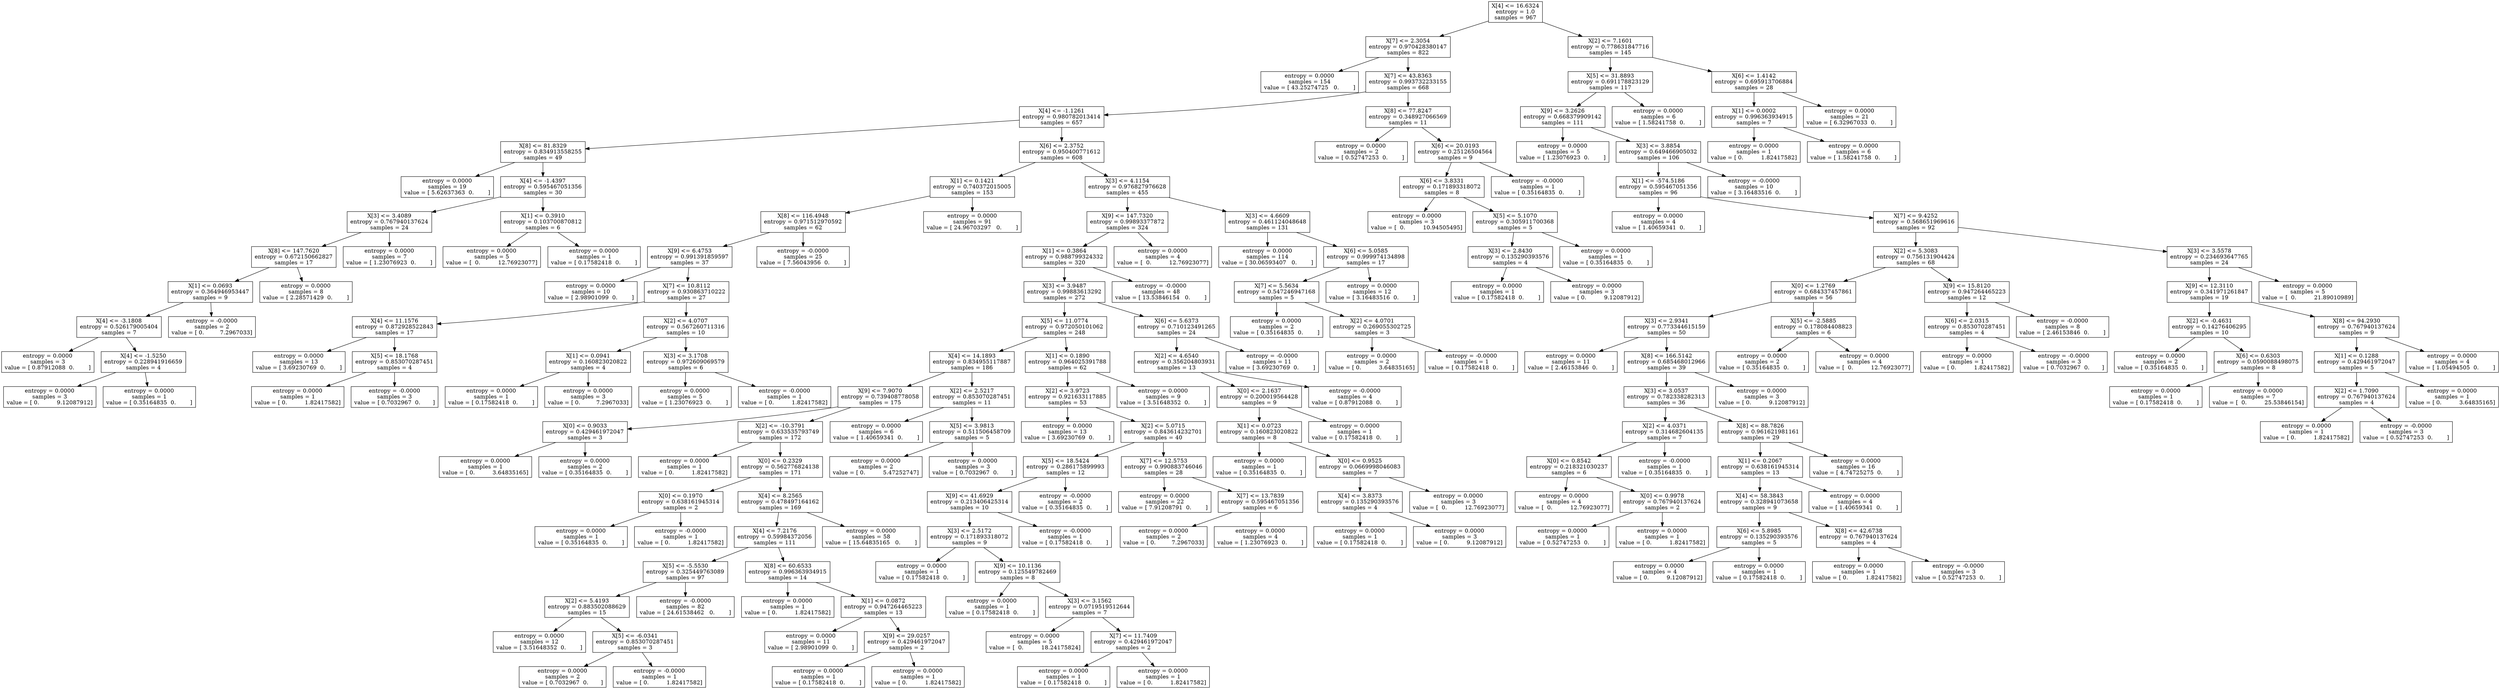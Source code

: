 digraph Tree {
0 [label="X[4] <= 16.6324\nentropy = 1.0\nsamples = 967", shape="box"] ;
1 [label="X[7] <= 2.3054\nentropy = 0.970428380147\nsamples = 822", shape="box"] ;
0 -> 1 ;
2 [label="entropy = 0.0000\nsamples = 154\nvalue = [ 43.25274725   0.        ]", shape="box"] ;
1 -> 2 ;
3 [label="X[7] <= 43.8363\nentropy = 0.993732233155\nsamples = 668", shape="box"] ;
1 -> 3 ;
4 [label="X[4] <= -1.1261\nentropy = 0.980782013414\nsamples = 657", shape="box"] ;
3 -> 4 ;
5 [label="X[8] <= 81.8329\nentropy = 0.834913558255\nsamples = 49", shape="box"] ;
4 -> 5 ;
6 [label="entropy = 0.0000\nsamples = 19\nvalue = [ 5.62637363  0.        ]", shape="box"] ;
5 -> 6 ;
7 [label="X[4] <= -1.4397\nentropy = 0.595467051356\nsamples = 30", shape="box"] ;
5 -> 7 ;
8 [label="X[3] <= 3.4089\nentropy = 0.767940137624\nsamples = 24", shape="box"] ;
7 -> 8 ;
9 [label="X[8] <= 147.7620\nentropy = 0.672150662827\nsamples = 17", shape="box"] ;
8 -> 9 ;
10 [label="X[1] <= 0.0693\nentropy = 0.364946953447\nsamples = 9", shape="box"] ;
9 -> 10 ;
11 [label="X[4] <= -3.1808\nentropy = 0.526179005404\nsamples = 7", shape="box"] ;
10 -> 11 ;
12 [label="entropy = 0.0000\nsamples = 3\nvalue = [ 0.87912088  0.        ]", shape="box"] ;
11 -> 12 ;
13 [label="X[4] <= -1.5250\nentropy = 0.228941916659\nsamples = 4", shape="box"] ;
11 -> 13 ;
14 [label="entropy = 0.0000\nsamples = 3\nvalue = [ 0.          9.12087912]", shape="box"] ;
13 -> 14 ;
15 [label="entropy = 0.0000\nsamples = 1\nvalue = [ 0.35164835  0.        ]", shape="box"] ;
13 -> 15 ;
16 [label="entropy = -0.0000\nsamples = 2\nvalue = [ 0.         7.2967033]", shape="box"] ;
10 -> 16 ;
17 [label="entropy = 0.0000\nsamples = 8\nvalue = [ 2.28571429  0.        ]", shape="box"] ;
9 -> 17 ;
18 [label="entropy = 0.0000\nsamples = 7\nvalue = [ 1.23076923  0.        ]", shape="box"] ;
8 -> 18 ;
19 [label="X[1] <= 0.3910\nentropy = 0.103700870812\nsamples = 6", shape="box"] ;
7 -> 19 ;
20 [label="entropy = 0.0000\nsamples = 5\nvalue = [  0.          12.76923077]", shape="box"] ;
19 -> 20 ;
21 [label="entropy = 0.0000\nsamples = 1\nvalue = [ 0.17582418  0.        ]", shape="box"] ;
19 -> 21 ;
22 [label="X[6] <= 2.3752\nentropy = 0.950400771612\nsamples = 608", shape="box"] ;
4 -> 22 ;
23 [label="X[1] <= 0.1421\nentropy = 0.740372015005\nsamples = 153", shape="box"] ;
22 -> 23 ;
24 [label="X[8] <= 116.4948\nentropy = 0.971512970592\nsamples = 62", shape="box"] ;
23 -> 24 ;
25 [label="X[9] <= 6.4753\nentropy = 0.991391859597\nsamples = 37", shape="box"] ;
24 -> 25 ;
26 [label="entropy = 0.0000\nsamples = 10\nvalue = [ 2.98901099  0.        ]", shape="box"] ;
25 -> 26 ;
27 [label="X[7] <= 10.8112\nentropy = 0.930863710222\nsamples = 27", shape="box"] ;
25 -> 27 ;
28 [label="X[4] <= 11.1576\nentropy = 0.872928522843\nsamples = 17", shape="box"] ;
27 -> 28 ;
29 [label="entropy = 0.0000\nsamples = 13\nvalue = [ 3.69230769  0.        ]", shape="box"] ;
28 -> 29 ;
30 [label="X[5] <= 18.1768\nentropy = 0.853070287451\nsamples = 4", shape="box"] ;
28 -> 30 ;
31 [label="entropy = 0.0000\nsamples = 1\nvalue = [ 0.          1.82417582]", shape="box"] ;
30 -> 31 ;
32 [label="entropy = -0.0000\nsamples = 3\nvalue = [ 0.7032967  0.       ]", shape="box"] ;
30 -> 32 ;
33 [label="X[2] <= 4.0707\nentropy = 0.567260711316\nsamples = 10", shape="box"] ;
27 -> 33 ;
34 [label="X[1] <= 0.0941\nentropy = 0.160823020822\nsamples = 4", shape="box"] ;
33 -> 34 ;
35 [label="entropy = 0.0000\nsamples = 1\nvalue = [ 0.17582418  0.        ]", shape="box"] ;
34 -> 35 ;
36 [label="entropy = 0.0000\nsamples = 3\nvalue = [ 0.         7.2967033]", shape="box"] ;
34 -> 36 ;
37 [label="X[3] <= 3.1708\nentropy = 0.972609069579\nsamples = 6", shape="box"] ;
33 -> 37 ;
38 [label="entropy = 0.0000\nsamples = 5\nvalue = [ 1.23076923  0.        ]", shape="box"] ;
37 -> 38 ;
39 [label="entropy = -0.0000\nsamples = 1\nvalue = [ 0.          1.82417582]", shape="box"] ;
37 -> 39 ;
40 [label="entropy = -0.0000\nsamples = 25\nvalue = [ 7.56043956  0.        ]", shape="box"] ;
24 -> 40 ;
41 [label="entropy = 0.0000\nsamples = 91\nvalue = [ 24.96703297   0.        ]", shape="box"] ;
23 -> 41 ;
42 [label="X[3] <= 4.1154\nentropy = 0.976827976628\nsamples = 455", shape="box"] ;
22 -> 42 ;
43 [label="X[9] <= 147.7320\nentropy = 0.99893377872\nsamples = 324", shape="box"] ;
42 -> 43 ;
44 [label="X[1] <= 0.3864\nentropy = 0.988799324332\nsamples = 320", shape="box"] ;
43 -> 44 ;
45 [label="X[3] <= 3.9487\nentropy = 0.99883613292\nsamples = 272", shape="box"] ;
44 -> 45 ;
46 [label="X[5] <= 11.0774\nentropy = 0.972050101062\nsamples = 248", shape="box"] ;
45 -> 46 ;
47 [label="X[4] <= 14.1893\nentropy = 0.834955117887\nsamples = 186", shape="box"] ;
46 -> 47 ;
48 [label="X[9] <= 7.9070\nentropy = 0.739408778058\nsamples = 175", shape="box"] ;
47 -> 48 ;
49 [label="X[0] <= 0.9033\nentropy = 0.429461972047\nsamples = 3", shape="box"] ;
48 -> 49 ;
50 [label="entropy = 0.0000\nsamples = 1\nvalue = [ 0.          3.64835165]", shape="box"] ;
49 -> 50 ;
51 [label="entropy = 0.0000\nsamples = 2\nvalue = [ 0.35164835  0.        ]", shape="box"] ;
49 -> 51 ;
52 [label="X[2] <= -10.3791\nentropy = 0.633535793749\nsamples = 172", shape="box"] ;
48 -> 52 ;
53 [label="entropy = 0.0000\nsamples = 1\nvalue = [ 0.          1.82417582]", shape="box"] ;
52 -> 53 ;
54 [label="X[0] <= 0.2329\nentropy = 0.562776824138\nsamples = 171", shape="box"] ;
52 -> 54 ;
55 [label="X[0] <= 0.1970\nentropy = 0.638161945314\nsamples = 2", shape="box"] ;
54 -> 55 ;
56 [label="entropy = 0.0000\nsamples = 1\nvalue = [ 0.35164835  0.        ]", shape="box"] ;
55 -> 56 ;
57 [label="entropy = -0.0000\nsamples = 1\nvalue = [ 0.          1.82417582]", shape="box"] ;
55 -> 57 ;
58 [label="X[4] <= 8.2565\nentropy = 0.478497164162\nsamples = 169", shape="box"] ;
54 -> 58 ;
59 [label="X[4] <= 7.2176\nentropy = 0.59984372056\nsamples = 111", shape="box"] ;
58 -> 59 ;
60 [label="X[5] <= -5.5530\nentropy = 0.325449763089\nsamples = 97", shape="box"] ;
59 -> 60 ;
61 [label="X[2] <= 5.4193\nentropy = 0.883502088629\nsamples = 15", shape="box"] ;
60 -> 61 ;
62 [label="entropy = 0.0000\nsamples = 12\nvalue = [ 3.51648352  0.        ]", shape="box"] ;
61 -> 62 ;
63 [label="X[5] <= -6.0341\nentropy = 0.853070287451\nsamples = 3", shape="box"] ;
61 -> 63 ;
64 [label="entropy = 0.0000\nsamples = 2\nvalue = [ 0.7032967  0.       ]", shape="box"] ;
63 -> 64 ;
65 [label="entropy = -0.0000\nsamples = 1\nvalue = [ 0.          1.82417582]", shape="box"] ;
63 -> 65 ;
66 [label="entropy = -0.0000\nsamples = 82\nvalue = [ 24.61538462   0.        ]", shape="box"] ;
60 -> 66 ;
67 [label="X[8] <= 60.6533\nentropy = 0.996363934915\nsamples = 14", shape="box"] ;
59 -> 67 ;
68 [label="entropy = 0.0000\nsamples = 1\nvalue = [ 0.          1.82417582]", shape="box"] ;
67 -> 68 ;
69 [label="X[1] <= 0.0872\nentropy = 0.947264465223\nsamples = 13", shape="box"] ;
67 -> 69 ;
70 [label="entropy = 0.0000\nsamples = 11\nvalue = [ 2.98901099  0.        ]", shape="box"] ;
69 -> 70 ;
71 [label="X[9] <= 29.0257\nentropy = 0.429461972047\nsamples = 2", shape="box"] ;
69 -> 71 ;
72 [label="entropy = 0.0000\nsamples = 1\nvalue = [ 0.17582418  0.        ]", shape="box"] ;
71 -> 72 ;
73 [label="entropy = 0.0000\nsamples = 1\nvalue = [ 0.          1.82417582]", shape="box"] ;
71 -> 73 ;
74 [label="entropy = 0.0000\nsamples = 58\nvalue = [ 15.64835165   0.        ]", shape="box"] ;
58 -> 74 ;
75 [label="X[2] <= 2.5217\nentropy = 0.853070287451\nsamples = 11", shape="box"] ;
47 -> 75 ;
76 [label="entropy = 0.0000\nsamples = 6\nvalue = [ 1.40659341  0.        ]", shape="box"] ;
75 -> 76 ;
77 [label="X[5] <= 3.9813\nentropy = 0.511506458709\nsamples = 5", shape="box"] ;
75 -> 77 ;
78 [label="entropy = 0.0000\nsamples = 2\nvalue = [ 0.          5.47252747]", shape="box"] ;
77 -> 78 ;
79 [label="entropy = 0.0000\nsamples = 3\nvalue = [ 0.7032967  0.       ]", shape="box"] ;
77 -> 79 ;
80 [label="X[1] <= 0.1890\nentropy = 0.964025391788\nsamples = 62", shape="box"] ;
46 -> 80 ;
81 [label="X[2] <= 3.9723\nentropy = 0.921633117885\nsamples = 53", shape="box"] ;
80 -> 81 ;
82 [label="entropy = 0.0000\nsamples = 13\nvalue = [ 3.69230769  0.        ]", shape="box"] ;
81 -> 82 ;
83 [label="X[2] <= 5.0715\nentropy = 0.843614232701\nsamples = 40", shape="box"] ;
81 -> 83 ;
84 [label="X[5] <= 18.5424\nentropy = 0.286175899993\nsamples = 12", shape="box"] ;
83 -> 84 ;
85 [label="X[9] <= 41.6929\nentropy = 0.213406425314\nsamples = 10", shape="box"] ;
84 -> 85 ;
86 [label="X[3] <= 2.5172\nentropy = 0.171893318072\nsamples = 9", shape="box"] ;
85 -> 86 ;
87 [label="entropy = 0.0000\nsamples = 1\nvalue = [ 0.17582418  0.        ]", shape="box"] ;
86 -> 87 ;
88 [label="X[9] <= 10.1136\nentropy = 0.125549782469\nsamples = 8", shape="box"] ;
86 -> 88 ;
89 [label="entropy = 0.0000\nsamples = 1\nvalue = [ 0.17582418  0.        ]", shape="box"] ;
88 -> 89 ;
90 [label="X[3] <= 3.1562\nentropy = 0.0719519512644\nsamples = 7", shape="box"] ;
88 -> 90 ;
91 [label="entropy = 0.0000\nsamples = 5\nvalue = [  0.          18.24175824]", shape="box"] ;
90 -> 91 ;
92 [label="X[7] <= 11.7409\nentropy = 0.429461972047\nsamples = 2", shape="box"] ;
90 -> 92 ;
93 [label="entropy = 0.0000\nsamples = 1\nvalue = [ 0.17582418  0.        ]", shape="box"] ;
92 -> 93 ;
94 [label="entropy = 0.0000\nsamples = 1\nvalue = [ 0.          1.82417582]", shape="box"] ;
92 -> 94 ;
95 [label="entropy = -0.0000\nsamples = 1\nvalue = [ 0.17582418  0.        ]", shape="box"] ;
85 -> 95 ;
96 [label="entropy = -0.0000\nsamples = 2\nvalue = [ 0.35164835  0.        ]", shape="box"] ;
84 -> 96 ;
97 [label="X[7] <= 12.5753\nentropy = 0.990883746046\nsamples = 28", shape="box"] ;
83 -> 97 ;
98 [label="entropy = 0.0000\nsamples = 22\nvalue = [ 7.91208791  0.        ]", shape="box"] ;
97 -> 98 ;
99 [label="X[7] <= 13.7839\nentropy = 0.595467051356\nsamples = 6", shape="box"] ;
97 -> 99 ;
100 [label="entropy = 0.0000\nsamples = 2\nvalue = [ 0.         7.2967033]", shape="box"] ;
99 -> 100 ;
101 [label="entropy = 0.0000\nsamples = 4\nvalue = [ 1.23076923  0.        ]", shape="box"] ;
99 -> 101 ;
102 [label="entropy = 0.0000\nsamples = 9\nvalue = [ 3.51648352  0.        ]", shape="box"] ;
80 -> 102 ;
103 [label="X[6] <= 5.6373\nentropy = 0.710123491265\nsamples = 24", shape="box"] ;
45 -> 103 ;
104 [label="X[2] <= 4.6540\nentropy = 0.356204803931\nsamples = 13", shape="box"] ;
103 -> 104 ;
105 [label="X[0] <= 2.1637\nentropy = 0.200019564428\nsamples = 9", shape="box"] ;
104 -> 105 ;
106 [label="X[1] <= 0.0723\nentropy = 0.160823020822\nsamples = 8", shape="box"] ;
105 -> 106 ;
107 [label="entropy = 0.0000\nsamples = 1\nvalue = [ 0.35164835  0.        ]", shape="box"] ;
106 -> 107 ;
108 [label="X[0] <= 0.9525\nentropy = 0.0669998046083\nsamples = 7", shape="box"] ;
106 -> 108 ;
109 [label="X[4] <= 3.8373\nentropy = 0.135290393576\nsamples = 4", shape="box"] ;
108 -> 109 ;
110 [label="entropy = 0.0000\nsamples = 1\nvalue = [ 0.17582418  0.        ]", shape="box"] ;
109 -> 110 ;
111 [label="entropy = 0.0000\nsamples = 3\nvalue = [ 0.          9.12087912]", shape="box"] ;
109 -> 111 ;
112 [label="entropy = 0.0000\nsamples = 3\nvalue = [  0.          12.76923077]", shape="box"] ;
108 -> 112 ;
113 [label="entropy = 0.0000\nsamples = 1\nvalue = [ 0.17582418  0.        ]", shape="box"] ;
105 -> 113 ;
114 [label="entropy = -0.0000\nsamples = 4\nvalue = [ 0.87912088  0.        ]", shape="box"] ;
104 -> 114 ;
115 [label="entropy = -0.0000\nsamples = 11\nvalue = [ 3.69230769  0.        ]", shape="box"] ;
103 -> 115 ;
116 [label="entropy = -0.0000\nsamples = 48\nvalue = [ 13.53846154   0.        ]", shape="box"] ;
44 -> 116 ;
117 [label="entropy = 0.0000\nsamples = 4\nvalue = [  0.          12.76923077]", shape="box"] ;
43 -> 117 ;
118 [label="X[3] <= 4.6609\nentropy = 0.461124048648\nsamples = 131", shape="box"] ;
42 -> 118 ;
119 [label="entropy = 0.0000\nsamples = 114\nvalue = [ 30.06593407   0.        ]", shape="box"] ;
118 -> 119 ;
120 [label="X[6] <= 5.0585\nentropy = 0.999974134898\nsamples = 17", shape="box"] ;
118 -> 120 ;
121 [label="X[7] <= 5.5634\nentropy = 0.547246947168\nsamples = 5", shape="box"] ;
120 -> 121 ;
122 [label="entropy = 0.0000\nsamples = 2\nvalue = [ 0.35164835  0.        ]", shape="box"] ;
121 -> 122 ;
123 [label="X[2] <= 4.0701\nentropy = 0.269055302725\nsamples = 3", shape="box"] ;
121 -> 123 ;
124 [label="entropy = 0.0000\nsamples = 2\nvalue = [ 0.          3.64835165]", shape="box"] ;
123 -> 124 ;
125 [label="entropy = -0.0000\nsamples = 1\nvalue = [ 0.17582418  0.        ]", shape="box"] ;
123 -> 125 ;
126 [label="entropy = 0.0000\nsamples = 12\nvalue = [ 3.16483516  0.        ]", shape="box"] ;
120 -> 126 ;
127 [label="X[8] <= 77.8247\nentropy = 0.348927066569\nsamples = 11", shape="box"] ;
3 -> 127 ;
128 [label="entropy = 0.0000\nsamples = 2\nvalue = [ 0.52747253  0.        ]", shape="box"] ;
127 -> 128 ;
129 [label="X[6] <= 20.0193\nentropy = 0.25126504564\nsamples = 9", shape="box"] ;
127 -> 129 ;
130 [label="X[6] <= 3.8331\nentropy = 0.171893318072\nsamples = 8", shape="box"] ;
129 -> 130 ;
131 [label="entropy = 0.0000\nsamples = 3\nvalue = [  0.          10.94505495]", shape="box"] ;
130 -> 131 ;
132 [label="X[5] <= 5.1070\nentropy = 0.305911700368\nsamples = 5", shape="box"] ;
130 -> 132 ;
133 [label="X[3] <= 2.8430\nentropy = 0.135290393576\nsamples = 4", shape="box"] ;
132 -> 133 ;
134 [label="entropy = 0.0000\nsamples = 1\nvalue = [ 0.17582418  0.        ]", shape="box"] ;
133 -> 134 ;
135 [label="entropy = 0.0000\nsamples = 3\nvalue = [ 0.          9.12087912]", shape="box"] ;
133 -> 135 ;
136 [label="entropy = 0.0000\nsamples = 1\nvalue = [ 0.35164835  0.        ]", shape="box"] ;
132 -> 136 ;
137 [label="entropy = -0.0000\nsamples = 1\nvalue = [ 0.35164835  0.        ]", shape="box"] ;
129 -> 137 ;
138 [label="X[2] <= 7.1601\nentropy = 0.778631847716\nsamples = 145", shape="box"] ;
0 -> 138 ;
139 [label="X[5] <= 31.8893\nentropy = 0.691178823129\nsamples = 117", shape="box"] ;
138 -> 139 ;
140 [label="X[9] <= 3.2626\nentropy = 0.668379909142\nsamples = 111", shape="box"] ;
139 -> 140 ;
141 [label="entropy = 0.0000\nsamples = 5\nvalue = [ 1.23076923  0.        ]", shape="box"] ;
140 -> 141 ;
142 [label="X[3] <= 3.8854\nentropy = 0.649466905032\nsamples = 106", shape="box"] ;
140 -> 142 ;
143 [label="X[1] <= -574.5186\nentropy = 0.595467051356\nsamples = 96", shape="box"] ;
142 -> 143 ;
144 [label="entropy = 0.0000\nsamples = 4\nvalue = [ 1.40659341  0.        ]", shape="box"] ;
143 -> 144 ;
145 [label="X[7] <= 9.4252\nentropy = 0.568651969616\nsamples = 92", shape="box"] ;
143 -> 145 ;
146 [label="X[2] <= 5.3083\nentropy = 0.756131904424\nsamples = 68", shape="box"] ;
145 -> 146 ;
147 [label="X[0] <= 1.2769\nentropy = 0.684337457861\nsamples = 56", shape="box"] ;
146 -> 147 ;
148 [label="X[3] <= 2.9341\nentropy = 0.773344615159\nsamples = 50", shape="box"] ;
147 -> 148 ;
149 [label="entropy = 0.0000\nsamples = 11\nvalue = [ 2.46153846  0.        ]", shape="box"] ;
148 -> 149 ;
150 [label="X[8] <= 166.5142\nentropy = 0.685468012966\nsamples = 39", shape="box"] ;
148 -> 150 ;
151 [label="X[3] <= 3.0537\nentropy = 0.782338282313\nsamples = 36", shape="box"] ;
150 -> 151 ;
152 [label="X[2] <= 4.0371\nentropy = 0.314682604135\nsamples = 7", shape="box"] ;
151 -> 152 ;
153 [label="X[0] <= 0.8542\nentropy = 0.218321030237\nsamples = 6", shape="box"] ;
152 -> 153 ;
154 [label="entropy = 0.0000\nsamples = 4\nvalue = [  0.          12.76923077]", shape="box"] ;
153 -> 154 ;
155 [label="X[0] <= 0.9978\nentropy = 0.767940137624\nsamples = 2", shape="box"] ;
153 -> 155 ;
156 [label="entropy = 0.0000\nsamples = 1\nvalue = [ 0.52747253  0.        ]", shape="box"] ;
155 -> 156 ;
157 [label="entropy = 0.0000\nsamples = 1\nvalue = [ 0.          1.82417582]", shape="box"] ;
155 -> 157 ;
158 [label="entropy = -0.0000\nsamples = 1\nvalue = [ 0.35164835  0.        ]", shape="box"] ;
152 -> 158 ;
159 [label="X[8] <= 88.7826\nentropy = 0.961621981161\nsamples = 29", shape="box"] ;
151 -> 159 ;
160 [label="X[1] <= 0.2067\nentropy = 0.638161945314\nsamples = 13", shape="box"] ;
159 -> 160 ;
161 [label="X[4] <= 58.3843\nentropy = 0.328941073658\nsamples = 9", shape="box"] ;
160 -> 161 ;
162 [label="X[6] <= 5.8985\nentropy = 0.135290393576\nsamples = 5", shape="box"] ;
161 -> 162 ;
163 [label="entropy = 0.0000\nsamples = 4\nvalue = [ 0.          9.12087912]", shape="box"] ;
162 -> 163 ;
164 [label="entropy = 0.0000\nsamples = 1\nvalue = [ 0.17582418  0.        ]", shape="box"] ;
162 -> 164 ;
165 [label="X[8] <= 42.6738\nentropy = 0.767940137624\nsamples = 4", shape="box"] ;
161 -> 165 ;
166 [label="entropy = 0.0000\nsamples = 1\nvalue = [ 0.          1.82417582]", shape="box"] ;
165 -> 166 ;
167 [label="entropy = -0.0000\nsamples = 3\nvalue = [ 0.52747253  0.        ]", shape="box"] ;
165 -> 167 ;
168 [label="entropy = 0.0000\nsamples = 4\nvalue = [ 1.40659341  0.        ]", shape="box"] ;
160 -> 168 ;
169 [label="entropy = 0.0000\nsamples = 16\nvalue = [ 4.74725275  0.        ]", shape="box"] ;
159 -> 169 ;
170 [label="entropy = 0.0000\nsamples = 3\nvalue = [ 0.          9.12087912]", shape="box"] ;
150 -> 170 ;
171 [label="X[5] <= -2.5885\nentropy = 0.178084408823\nsamples = 6", shape="box"] ;
147 -> 171 ;
172 [label="entropy = 0.0000\nsamples = 2\nvalue = [ 0.35164835  0.        ]", shape="box"] ;
171 -> 172 ;
173 [label="entropy = 0.0000\nsamples = 4\nvalue = [  0.          12.76923077]", shape="box"] ;
171 -> 173 ;
174 [label="X[9] <= 15.8120\nentropy = 0.947264465223\nsamples = 12", shape="box"] ;
146 -> 174 ;
175 [label="X[6] <= 2.0315\nentropy = 0.853070287451\nsamples = 4", shape="box"] ;
174 -> 175 ;
176 [label="entropy = 0.0000\nsamples = 1\nvalue = [ 0.          1.82417582]", shape="box"] ;
175 -> 176 ;
177 [label="entropy = -0.0000\nsamples = 3\nvalue = [ 0.7032967  0.       ]", shape="box"] ;
175 -> 177 ;
178 [label="entropy = -0.0000\nsamples = 8\nvalue = [ 2.46153846  0.        ]", shape="box"] ;
174 -> 178 ;
179 [label="X[3] <= 3.5578\nentropy = 0.234693647765\nsamples = 24", shape="box"] ;
145 -> 179 ;
180 [label="X[9] <= 12.3110\nentropy = 0.341971261847\nsamples = 19", shape="box"] ;
179 -> 180 ;
181 [label="X[2] <= -0.4631\nentropy = 0.14276406295\nsamples = 10", shape="box"] ;
180 -> 181 ;
182 [label="entropy = 0.0000\nsamples = 2\nvalue = [ 0.35164835  0.        ]", shape="box"] ;
181 -> 182 ;
183 [label="X[6] <= 0.6303\nentropy = 0.0590088498075\nsamples = 8", shape="box"] ;
181 -> 183 ;
184 [label="entropy = 0.0000\nsamples = 1\nvalue = [ 0.17582418  0.        ]", shape="box"] ;
183 -> 184 ;
185 [label="entropy = 0.0000\nsamples = 7\nvalue = [  0.          25.53846154]", shape="box"] ;
183 -> 185 ;
186 [label="X[8] <= 94.2930\nentropy = 0.767940137624\nsamples = 9", shape="box"] ;
180 -> 186 ;
187 [label="X[1] <= 0.1288\nentropy = 0.429461972047\nsamples = 5", shape="box"] ;
186 -> 187 ;
188 [label="X[2] <= 1.7090\nentropy = 0.767940137624\nsamples = 4", shape="box"] ;
187 -> 188 ;
189 [label="entropy = 0.0000\nsamples = 1\nvalue = [ 0.          1.82417582]", shape="box"] ;
188 -> 189 ;
190 [label="entropy = -0.0000\nsamples = 3\nvalue = [ 0.52747253  0.        ]", shape="box"] ;
188 -> 190 ;
191 [label="entropy = 0.0000\nsamples = 1\nvalue = [ 0.          3.64835165]", shape="box"] ;
187 -> 191 ;
192 [label="entropy = 0.0000\nsamples = 4\nvalue = [ 1.05494505  0.        ]", shape="box"] ;
186 -> 192 ;
193 [label="entropy = 0.0000\nsamples = 5\nvalue = [  0.          21.89010989]", shape="box"] ;
179 -> 193 ;
194 [label="entropy = -0.0000\nsamples = 10\nvalue = [ 3.16483516  0.        ]", shape="box"] ;
142 -> 194 ;
195 [label="entropy = 0.0000\nsamples = 6\nvalue = [ 1.58241758  0.        ]", shape="box"] ;
139 -> 195 ;
196 [label="X[6] <= 1.4142\nentropy = 0.695913706884\nsamples = 28", shape="box"] ;
138 -> 196 ;
197 [label="X[1] <= 0.0002\nentropy = 0.996363934915\nsamples = 7", shape="box"] ;
196 -> 197 ;
198 [label="entropy = 0.0000\nsamples = 1\nvalue = [ 0.          1.82417582]", shape="box"] ;
197 -> 198 ;
199 [label="entropy = 0.0000\nsamples = 6\nvalue = [ 1.58241758  0.        ]", shape="box"] ;
197 -> 199 ;
200 [label="entropy = 0.0000\nsamples = 21\nvalue = [ 6.32967033  0.        ]", shape="box"] ;
196 -> 200 ;
}